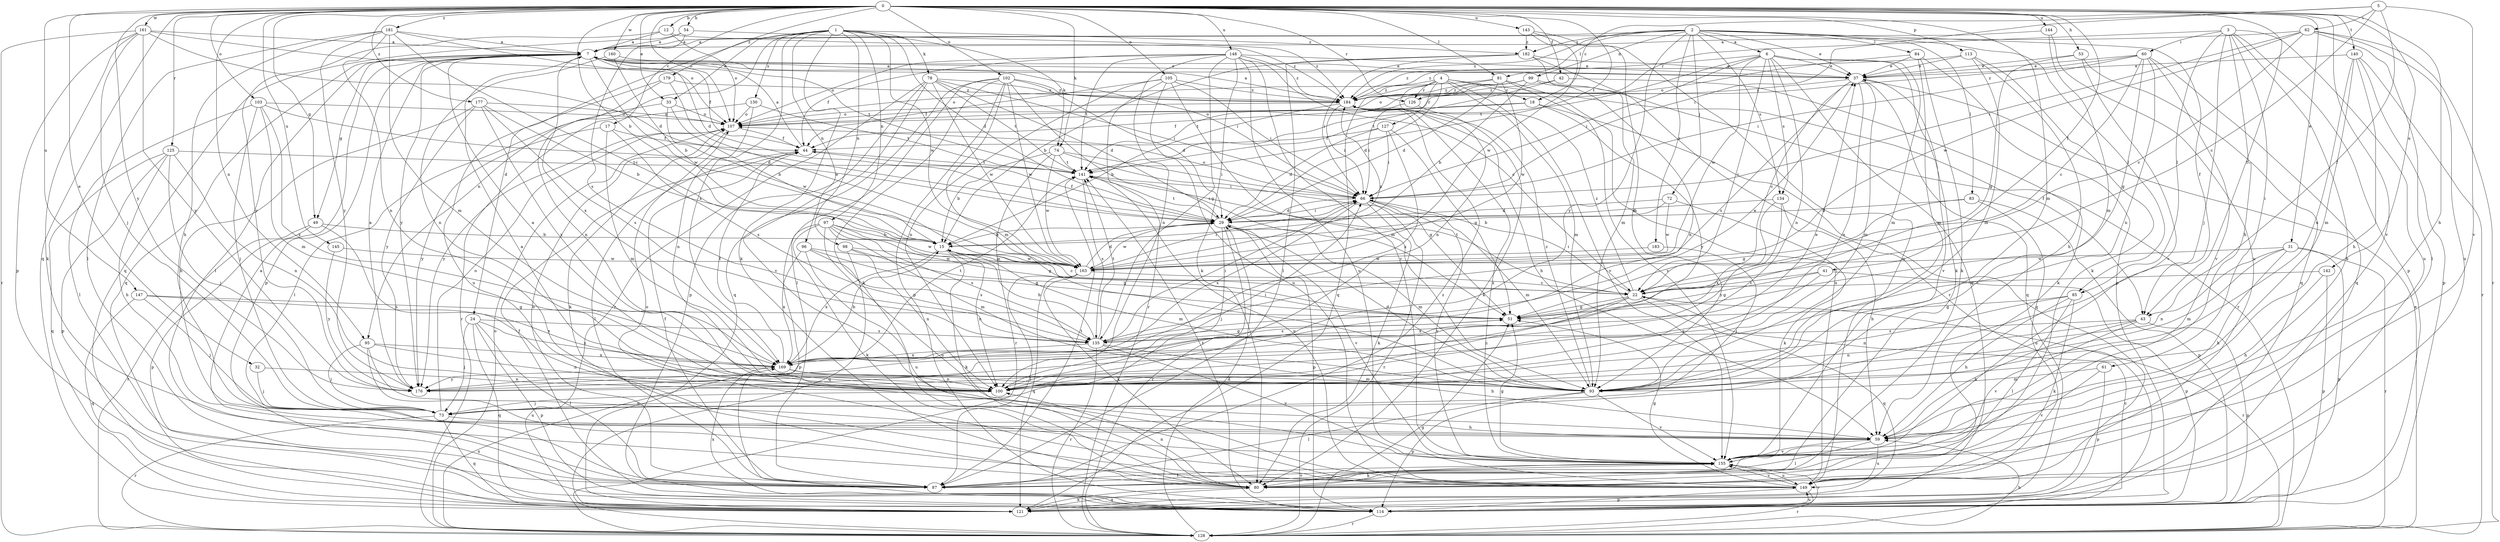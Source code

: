 strict digraph  {
0;
1;
2;
3;
4;
5;
6;
7;
12;
15;
17;
18;
22;
24;
29;
31;
32;
33;
37;
41;
42;
43;
44;
49;
51;
53;
54;
59;
60;
61;
62;
66;
72;
73;
74;
78;
80;
81;
83;
84;
85;
87;
93;
95;
96;
97;
98;
99;
100;
102;
103;
105;
107;
113;
114;
121;
125;
126;
127;
128;
130;
134;
135;
140;
141;
142;
143;
144;
145;
147;
148;
149;
155;
160;
161;
163;
169;
176;
177;
179;
181;
182;
183;
184;
0 -> 12  [label=b];
0 -> 15  [label=b];
0 -> 17  [label=c];
0 -> 31  [label=e];
0 -> 32  [label=e];
0 -> 33  [label=e];
0 -> 41  [label=f];
0 -> 42  [label=f];
0 -> 43  [label=f];
0 -> 49  [label=g];
0 -> 53  [label=h];
0 -> 54  [label=h];
0 -> 59  [label=h];
0 -> 74  [label=k];
0 -> 81  [label=l];
0 -> 93  [label=m];
0 -> 95  [label=n];
0 -> 102  [label=o];
0 -> 103  [label=o];
0 -> 105  [label=o];
0 -> 107  [label=o];
0 -> 113  [label=p];
0 -> 121  [label=q];
0 -> 125  [label=r];
0 -> 126  [label=r];
0 -> 140  [label=t];
0 -> 141  [label=t];
0 -> 142  [label=u];
0 -> 143  [label=u];
0 -> 144  [label=u];
0 -> 145  [label=u];
0 -> 147  [label=u];
0 -> 148  [label=u];
0 -> 155  [label=v];
0 -> 160  [label=w];
0 -> 161  [label=w];
0 -> 176  [label=y];
0 -> 177  [label=z];
0 -> 179  [label=z];
0 -> 181  [label=z];
1 -> 24  [label=d];
1 -> 29  [label=d];
1 -> 33  [label=e];
1 -> 74  [label=k];
1 -> 78  [label=k];
1 -> 80  [label=k];
1 -> 95  [label=n];
1 -> 96  [label=n];
1 -> 97  [label=n];
1 -> 98  [label=n];
1 -> 130  [label=s];
1 -> 163  [label=w];
1 -> 169  [label=x];
1 -> 182  [label=z];
2 -> 6  [label=a];
2 -> 7  [label=a];
2 -> 37  [label=e];
2 -> 43  [label=f];
2 -> 72  [label=j];
2 -> 81  [label=l];
2 -> 83  [label=l];
2 -> 84  [label=l];
2 -> 85  [label=l];
2 -> 99  [label=n];
2 -> 134  [label=s];
2 -> 176  [label=y];
2 -> 182  [label=z];
2 -> 183  [label=z];
2 -> 184  [label=z];
3 -> 59  [label=h];
3 -> 60  [label=i];
3 -> 61  [label=i];
3 -> 73  [label=j];
3 -> 80  [label=k];
3 -> 85  [label=l];
3 -> 114  [label=p];
3 -> 126  [label=r];
3 -> 149  [label=u];
4 -> 18  [label=c];
4 -> 29  [label=d];
4 -> 43  [label=f];
4 -> 93  [label=m];
4 -> 100  [label=n];
4 -> 121  [label=q];
4 -> 126  [label=r];
4 -> 127  [label=r];
4 -> 155  [label=v];
4 -> 184  [label=z];
5 -> 18  [label=c];
5 -> 22  [label=c];
5 -> 43  [label=f];
5 -> 62  [label=i];
5 -> 66  [label=i];
5 -> 155  [label=v];
6 -> 22  [label=c];
6 -> 37  [label=e];
6 -> 66  [label=i];
6 -> 80  [label=k];
6 -> 93  [label=m];
6 -> 100  [label=n];
6 -> 121  [label=q];
6 -> 134  [label=s];
6 -> 141  [label=t];
6 -> 163  [label=w];
6 -> 184  [label=z];
7 -> 37  [label=e];
7 -> 44  [label=f];
7 -> 49  [label=g];
7 -> 66  [label=i];
7 -> 87  [label=l];
7 -> 114  [label=p];
7 -> 121  [label=q];
7 -> 141  [label=t];
7 -> 163  [label=w];
7 -> 169  [label=x];
7 -> 176  [label=y];
12 -> 7  [label=a];
12 -> 107  [label=o];
12 -> 176  [label=y];
12 -> 184  [label=z];
15 -> 22  [label=c];
15 -> 80  [label=k];
15 -> 93  [label=m];
15 -> 100  [label=n];
15 -> 163  [label=w];
15 -> 169  [label=x];
17 -> 44  [label=f];
17 -> 93  [label=m];
17 -> 135  [label=s];
17 -> 176  [label=y];
18 -> 44  [label=f];
18 -> 107  [label=o];
18 -> 121  [label=q];
18 -> 176  [label=y];
22 -> 51  [label=g];
22 -> 66  [label=i];
22 -> 100  [label=n];
22 -> 121  [label=q];
22 -> 128  [label=r];
22 -> 141  [label=t];
22 -> 169  [label=x];
22 -> 184  [label=z];
24 -> 73  [label=j];
24 -> 87  [label=l];
24 -> 114  [label=p];
24 -> 121  [label=q];
24 -> 135  [label=s];
24 -> 169  [label=x];
29 -> 15  [label=b];
29 -> 44  [label=f];
29 -> 66  [label=i];
29 -> 73  [label=j];
29 -> 93  [label=m];
29 -> 114  [label=p];
29 -> 128  [label=r];
29 -> 141  [label=t];
29 -> 155  [label=v];
29 -> 163  [label=w];
31 -> 59  [label=h];
31 -> 93  [label=m];
31 -> 100  [label=n];
31 -> 114  [label=p];
31 -> 128  [label=r];
31 -> 163  [label=w];
32 -> 73  [label=j];
32 -> 100  [label=n];
33 -> 15  [label=b];
33 -> 87  [label=l];
33 -> 107  [label=o];
33 -> 163  [label=w];
37 -> 7  [label=a];
37 -> 22  [label=c];
37 -> 93  [label=m];
37 -> 100  [label=n];
37 -> 121  [label=q];
37 -> 135  [label=s];
37 -> 155  [label=v];
37 -> 184  [label=z];
41 -> 22  [label=c];
41 -> 51  [label=g];
41 -> 114  [label=p];
41 -> 176  [label=y];
42 -> 80  [label=k];
42 -> 141  [label=t];
42 -> 184  [label=z];
43 -> 59  [label=h];
43 -> 100  [label=n];
43 -> 114  [label=p];
43 -> 135  [label=s];
43 -> 155  [label=v];
44 -> 7  [label=a];
44 -> 87  [label=l];
44 -> 141  [label=t];
49 -> 15  [label=b];
49 -> 100  [label=n];
49 -> 114  [label=p];
49 -> 128  [label=r];
51 -> 135  [label=s];
53 -> 37  [label=e];
53 -> 51  [label=g];
53 -> 121  [label=q];
53 -> 155  [label=v];
54 -> 7  [label=a];
54 -> 121  [label=q];
54 -> 135  [label=s];
54 -> 184  [label=z];
59 -> 7  [label=a];
59 -> 87  [label=l];
59 -> 149  [label=u];
59 -> 155  [label=v];
60 -> 22  [label=c];
60 -> 37  [label=e];
60 -> 51  [label=g];
60 -> 66  [label=i];
60 -> 100  [label=n];
60 -> 121  [label=q];
60 -> 155  [label=v];
60 -> 184  [label=z];
61 -> 93  [label=m];
61 -> 114  [label=p];
61 -> 155  [label=v];
62 -> 7  [label=a];
62 -> 22  [label=c];
62 -> 66  [label=i];
62 -> 87  [label=l];
62 -> 128  [label=r];
62 -> 149  [label=u];
62 -> 163  [label=w];
66 -> 29  [label=d];
66 -> 80  [label=k];
66 -> 93  [label=m];
66 -> 107  [label=o];
66 -> 128  [label=r];
66 -> 155  [label=v];
66 -> 169  [label=x];
72 -> 15  [label=b];
72 -> 29  [label=d];
72 -> 80  [label=k];
72 -> 163  [label=w];
73 -> 59  [label=h];
73 -> 107  [label=o];
73 -> 121  [label=q];
73 -> 128  [label=r];
74 -> 15  [label=b];
74 -> 51  [label=g];
74 -> 66  [label=i];
74 -> 128  [label=r];
74 -> 141  [label=t];
74 -> 163  [label=w];
78 -> 29  [label=d];
78 -> 66  [label=i];
78 -> 114  [label=p];
78 -> 128  [label=r];
78 -> 141  [label=t];
78 -> 155  [label=v];
78 -> 163  [label=w];
78 -> 184  [label=z];
80 -> 100  [label=n];
80 -> 121  [label=q];
81 -> 29  [label=d];
81 -> 107  [label=o];
81 -> 149  [label=u];
81 -> 155  [label=v];
81 -> 163  [label=w];
81 -> 184  [label=z];
83 -> 29  [label=d];
83 -> 51  [label=g];
83 -> 114  [label=p];
83 -> 149  [label=u];
84 -> 37  [label=e];
84 -> 80  [label=k];
84 -> 93  [label=m];
84 -> 107  [label=o];
84 -> 114  [label=p];
85 -> 51  [label=g];
85 -> 59  [label=h];
85 -> 80  [label=k];
85 -> 87  [label=l];
85 -> 100  [label=n];
87 -> 7  [label=a];
87 -> 44  [label=f];
87 -> 107  [label=o];
87 -> 141  [label=t];
87 -> 155  [label=v];
87 -> 184  [label=z];
93 -> 29  [label=d];
93 -> 87  [label=l];
93 -> 114  [label=p];
93 -> 155  [label=v];
93 -> 184  [label=z];
95 -> 73  [label=j];
95 -> 100  [label=n];
95 -> 149  [label=u];
95 -> 155  [label=v];
95 -> 169  [label=x];
96 -> 51  [label=g];
96 -> 135  [label=s];
96 -> 149  [label=u];
96 -> 163  [label=w];
96 -> 169  [label=x];
97 -> 15  [label=b];
97 -> 51  [label=g];
97 -> 80  [label=k];
97 -> 93  [label=m];
97 -> 114  [label=p];
97 -> 135  [label=s];
97 -> 149  [label=u];
97 -> 163  [label=w];
98 -> 51  [label=g];
98 -> 100  [label=n];
98 -> 121  [label=q];
98 -> 163  [label=w];
99 -> 15  [label=b];
99 -> 100  [label=n];
99 -> 107  [label=o];
99 -> 128  [label=r];
99 -> 141  [label=t];
99 -> 184  [label=z];
100 -> 7  [label=a];
100 -> 66  [label=i];
100 -> 73  [label=j];
102 -> 29  [label=d];
102 -> 51  [label=g];
102 -> 80  [label=k];
102 -> 87  [label=l];
102 -> 93  [label=m];
102 -> 114  [label=p];
102 -> 121  [label=q];
102 -> 163  [label=w];
102 -> 184  [label=z];
103 -> 29  [label=d];
103 -> 73  [label=j];
103 -> 87  [label=l];
103 -> 93  [label=m];
103 -> 107  [label=o];
103 -> 169  [label=x];
105 -> 44  [label=f];
105 -> 66  [label=i];
105 -> 93  [label=m];
105 -> 100  [label=n];
105 -> 128  [label=r];
105 -> 149  [label=u];
105 -> 184  [label=z];
107 -> 44  [label=f];
107 -> 80  [label=k];
107 -> 176  [label=y];
113 -> 37  [label=e];
113 -> 59  [label=h];
113 -> 80  [label=k];
113 -> 93  [label=m];
113 -> 184  [label=z];
114 -> 22  [label=c];
114 -> 44  [label=f];
114 -> 128  [label=r];
114 -> 141  [label=t];
114 -> 149  [label=u];
114 -> 155  [label=v];
114 -> 169  [label=x];
121 -> 80  [label=k];
125 -> 59  [label=h];
125 -> 73  [label=j];
125 -> 100  [label=n];
125 -> 114  [label=p];
125 -> 121  [label=q];
125 -> 141  [label=t];
126 -> 66  [label=i];
126 -> 80  [label=k];
127 -> 29  [label=d];
127 -> 44  [label=f];
127 -> 51  [label=g];
127 -> 66  [label=i];
127 -> 169  [label=x];
128 -> 29  [label=d];
128 -> 37  [label=e];
128 -> 51  [label=g];
128 -> 59  [label=h];
128 -> 107  [label=o];
128 -> 169  [label=x];
130 -> 100  [label=n];
130 -> 107  [label=o];
130 -> 128  [label=r];
130 -> 141  [label=t];
134 -> 29  [label=d];
134 -> 59  [label=h];
134 -> 169  [label=x];
134 -> 176  [label=y];
135 -> 15  [label=b];
135 -> 37  [label=e];
135 -> 51  [label=g];
135 -> 59  [label=h];
135 -> 66  [label=i];
135 -> 128  [label=r];
135 -> 141  [label=t];
135 -> 155  [label=v];
135 -> 169  [label=x];
140 -> 37  [label=e];
140 -> 59  [label=h];
140 -> 93  [label=m];
140 -> 100  [label=n];
140 -> 114  [label=p];
140 -> 128  [label=r];
141 -> 66  [label=i];
141 -> 135  [label=s];
141 -> 149  [label=u];
142 -> 22  [label=c];
142 -> 59  [label=h];
142 -> 114  [label=p];
143 -> 93  [label=m];
143 -> 149  [label=u];
143 -> 163  [label=w];
143 -> 182  [label=z];
144 -> 7  [label=a];
144 -> 93  [label=m];
144 -> 149  [label=u];
145 -> 163  [label=w];
145 -> 176  [label=y];
147 -> 51  [label=g];
147 -> 73  [label=j];
147 -> 121  [label=q];
147 -> 169  [label=x];
148 -> 22  [label=c];
148 -> 37  [label=e];
148 -> 44  [label=f];
148 -> 80  [label=k];
148 -> 100  [label=n];
148 -> 107  [label=o];
148 -> 135  [label=s];
148 -> 141  [label=t];
148 -> 149  [label=u];
148 -> 155  [label=v];
148 -> 184  [label=z];
149 -> 51  [label=g];
149 -> 107  [label=o];
149 -> 114  [label=p];
149 -> 128  [label=r];
149 -> 155  [label=v];
155 -> 51  [label=g];
155 -> 80  [label=k];
155 -> 87  [label=l];
155 -> 149  [label=u];
155 -> 184  [label=z];
160 -> 15  [label=b];
160 -> 37  [label=e];
160 -> 100  [label=n];
161 -> 7  [label=a];
161 -> 29  [label=d];
161 -> 73  [label=j];
161 -> 80  [label=k];
161 -> 107  [label=o];
161 -> 114  [label=p];
161 -> 128  [label=r];
161 -> 176  [label=y];
163 -> 22  [label=c];
163 -> 29  [label=d];
163 -> 66  [label=i];
163 -> 80  [label=k];
163 -> 87  [label=l];
163 -> 121  [label=q];
163 -> 184  [label=z];
169 -> 15  [label=b];
169 -> 44  [label=f];
169 -> 93  [label=m];
169 -> 100  [label=n];
169 -> 141  [label=t];
169 -> 176  [label=y];
176 -> 7  [label=a];
176 -> 37  [label=e];
177 -> 15  [label=b];
177 -> 59  [label=h];
177 -> 107  [label=o];
177 -> 135  [label=s];
177 -> 169  [label=x];
177 -> 176  [label=y];
179 -> 100  [label=n];
179 -> 149  [label=u];
179 -> 163  [label=w];
179 -> 184  [label=z];
181 -> 7  [label=a];
181 -> 22  [label=c];
181 -> 29  [label=d];
181 -> 59  [label=h];
181 -> 87  [label=l];
181 -> 93  [label=m];
181 -> 100  [label=n];
181 -> 176  [label=y];
182 -> 15  [label=b];
182 -> 37  [label=e];
182 -> 66  [label=i];
182 -> 87  [label=l];
182 -> 93  [label=m];
182 -> 128  [label=r];
183 -> 73  [label=j];
183 -> 163  [label=w];
184 -> 7  [label=a];
184 -> 15  [label=b];
184 -> 59  [label=h];
184 -> 66  [label=i];
184 -> 107  [label=o];
}
